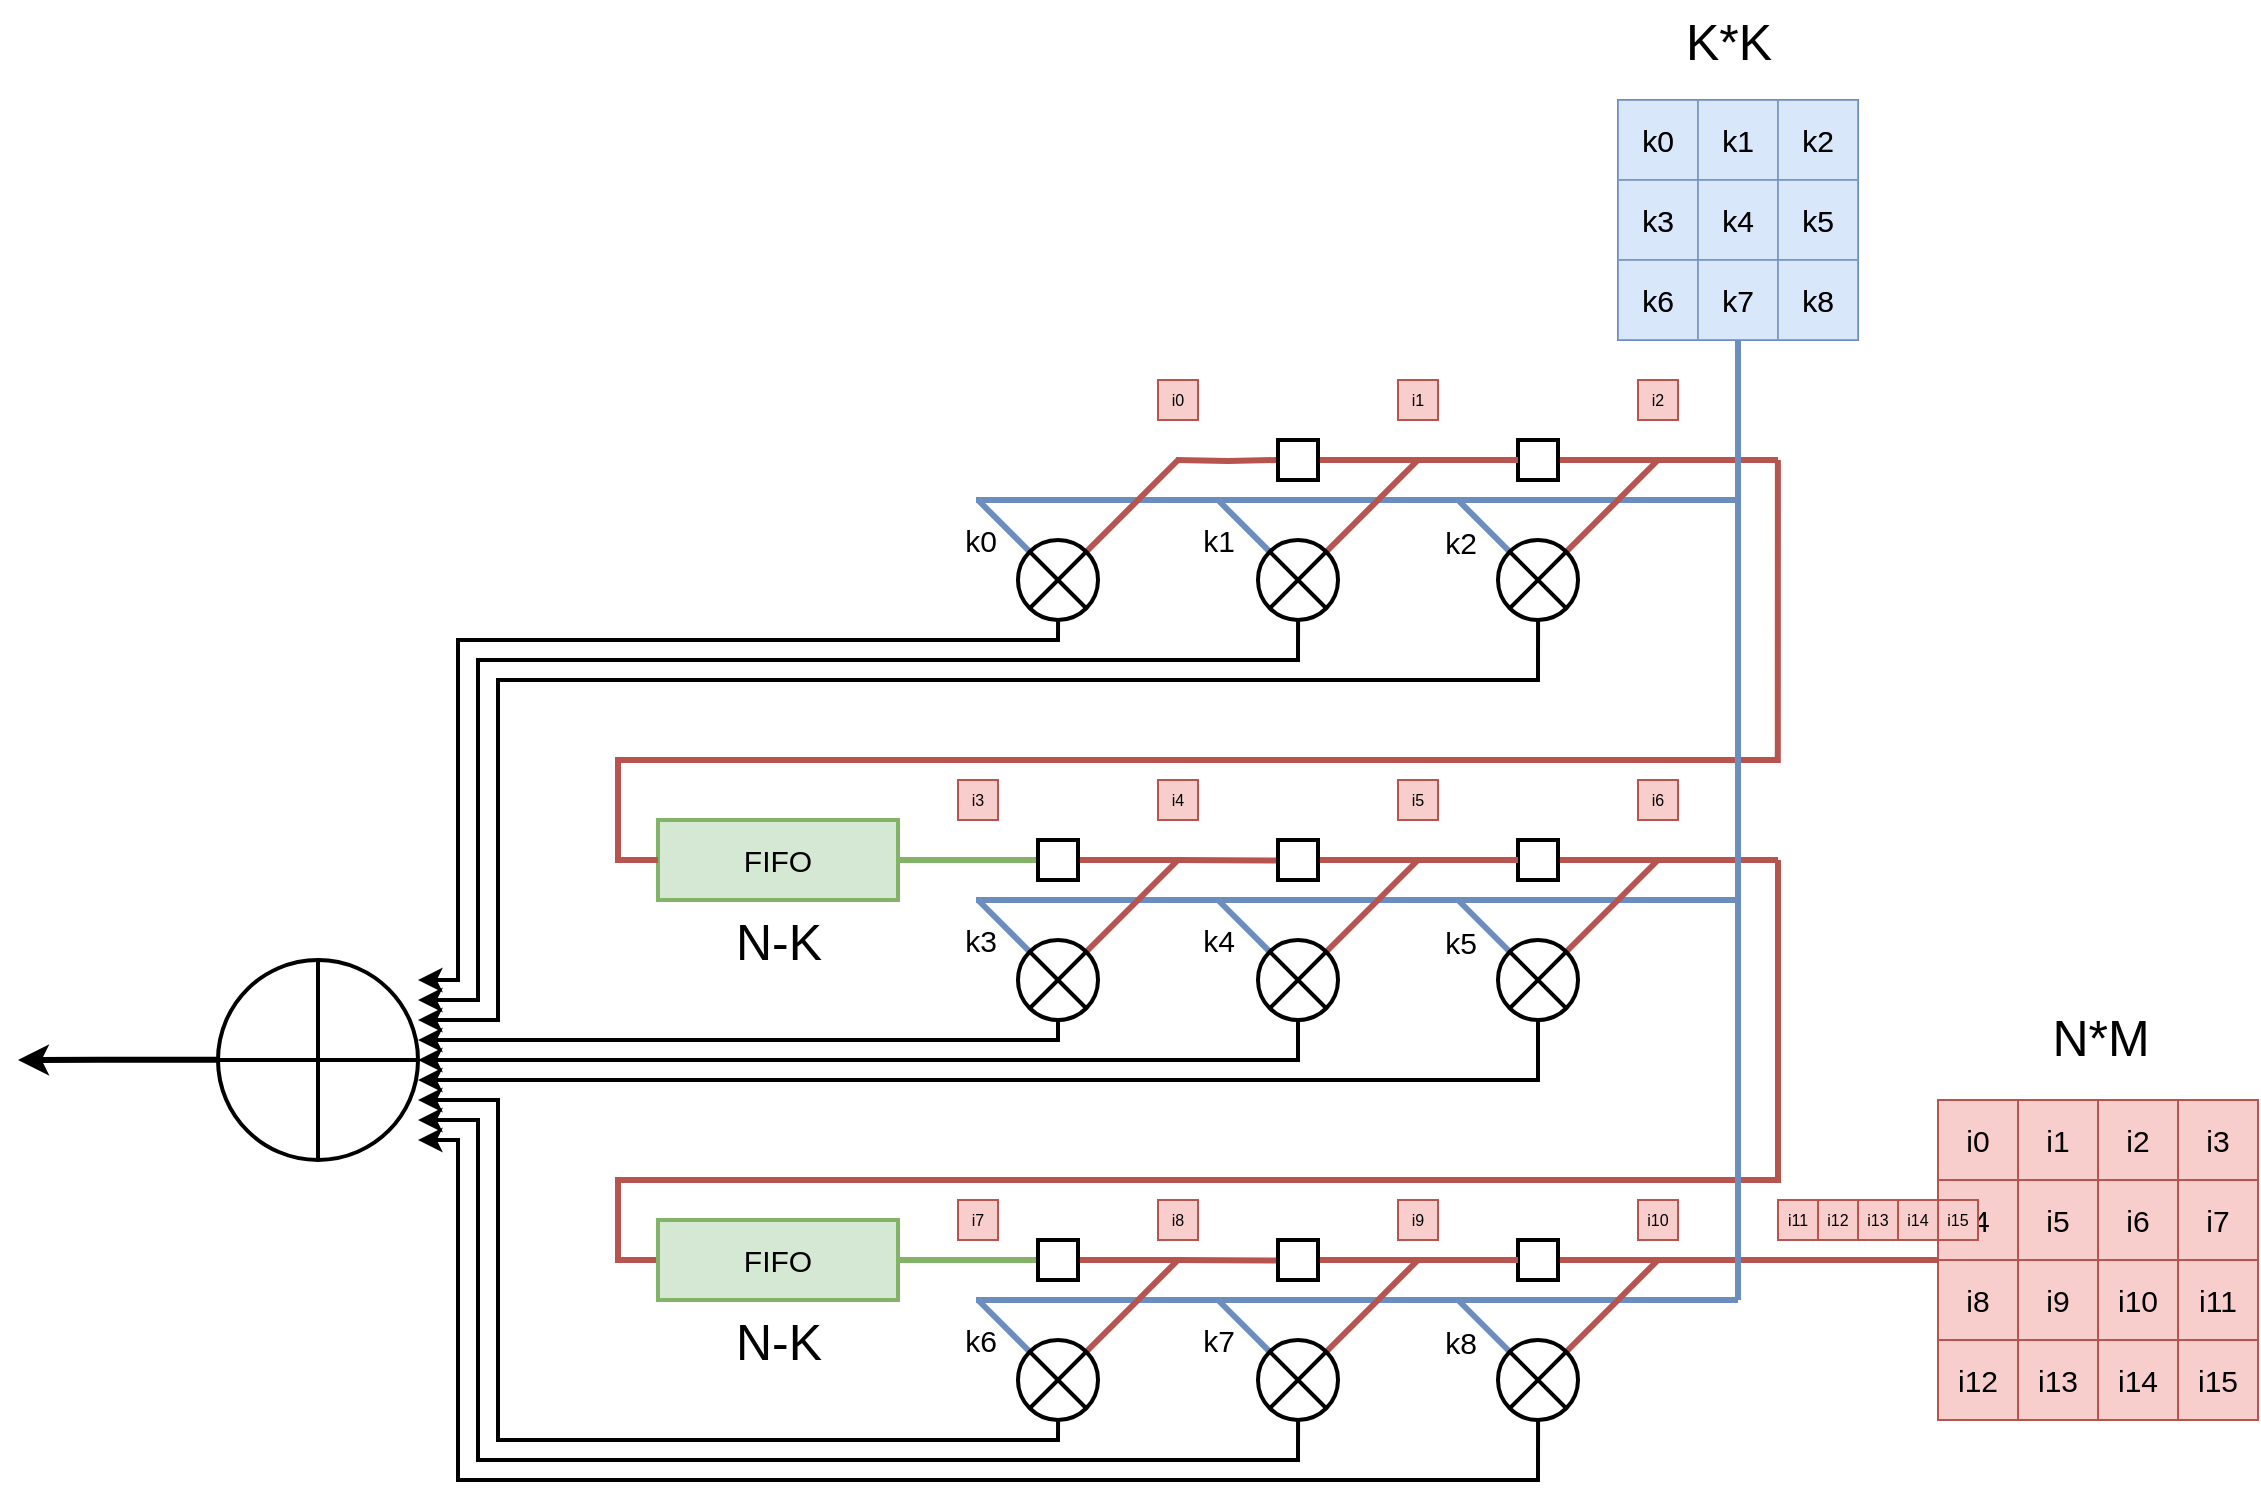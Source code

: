 <mxfile pages="2">
    <diagram id="y-ej98h8Z0JdLUBR6sK3" name="Convolution">
        <mxGraphModel dx="710" dy="1192" grid="0" gridSize="10" guides="1" tooltips="1" connect="1" arrows="1" fold="1" page="0" pageScale="1" pageWidth="850" pageHeight="1100" math="0" shadow="0">
            <root>
                <mxCell id="0"/>
                <mxCell id="1" parent="0"/>
                <mxCell id="wd_HzJ2n6WR0b6MLlq9--158" value="" style="endArrow=none;html=1;rounded=0;strokeWidth=3;fontSize=20;fillColor=#dae8fc;strokeColor=#6c8ebf;movable=0;resizable=0;rotatable=0;deletable=0;editable=0;connectable=0;" parent="1" edge="1">
                    <mxGeometry width="50" height="50" relative="1" as="geometry">
                        <mxPoint x="719" y="120" as="sourcePoint"/>
                        <mxPoint x="1100" y="120" as="targetPoint"/>
                    </mxGeometry>
                </mxCell>
                <mxCell id="wd_HzJ2n6WR0b6MLlq9--12" value="" style="group;fillColor=#dae8fc;strokeColor=#6c8ebf;movable=0;resizable=0;rotatable=0;deletable=0;editable=0;connectable=0;fontSize=15;container=0;" parent="1" vertex="1" connectable="0">
                    <mxGeometry x="1040" y="-80" width="120" height="120" as="geometry"/>
                </mxCell>
                <mxCell id="wd_HzJ2n6WR0b6MLlq9--36" value="" style="endArrow=none;html=1;rounded=0;fillColor=#f8cecc;strokeColor=#b85450;strokeWidth=3;movable=0;resizable=0;rotatable=0;deletable=0;editable=0;connectable=0;" parent="1" edge="1">
                    <mxGeometry width="50" height="50" relative="1" as="geometry">
                        <mxPoint x="770" y="150" as="sourcePoint"/>
                        <mxPoint x="820" y="100" as="targetPoint"/>
                    </mxGeometry>
                </mxCell>
                <mxCell id="wd_HzJ2n6WR0b6MLlq9--37" value="" style="endArrow=none;html=1;rounded=0;fillColor=#dae8fc;strokeColor=#6c8ebf;strokeWidth=3;movable=0;resizable=0;rotatable=0;deletable=0;editable=0;connectable=0;" parent="1" edge="1">
                    <mxGeometry width="50" height="50" relative="1" as="geometry">
                        <mxPoint x="750" y="150" as="sourcePoint"/>
                        <mxPoint x="720" y="120" as="targetPoint"/>
                    </mxGeometry>
                </mxCell>
                <mxCell id="wd_HzJ2n6WR0b6MLlq9--160" value="k0" style="edgeLabel;html=1;align=center;verticalAlign=middle;resizable=0;points=[];fontSize=15;container=0;movable=0;rotatable=0;deletable=0;editable=0;connectable=0;" parent="wd_HzJ2n6WR0b6MLlq9--37" vertex="1" connectable="0">
                    <mxGeometry x="0.059" y="1" relative="1" as="geometry">
                        <mxPoint x="-13" y="5" as="offset"/>
                    </mxGeometry>
                </mxCell>
                <mxCell id="wd_HzJ2n6WR0b6MLlq9--32" value="" style="verticalLabelPosition=bottom;shadow=0;dashed=0;align=center;html=1;verticalAlign=top;shape=mxgraph.electrical.abstract.multiplier;strokeWidth=2;container=0;movable=0;resizable=0;rotatable=0;deletable=0;editable=0;connectable=0;" parent="1" vertex="1">
                    <mxGeometry x="740" y="140" width="40" height="40" as="geometry"/>
                </mxCell>
                <mxCell id="wd_HzJ2n6WR0b6MLlq9--185" style="edgeStyle=orthogonalEdgeStyle;rounded=0;orthogonalLoop=1;jettySize=auto;html=1;strokeWidth=3;fontSize=15;endArrow=none;endFill=0;fillColor=#f8cecc;strokeColor=#b85450;entryX=0;entryY=0.5;entryDx=0;entryDy=0;movable=0;resizable=0;rotatable=0;deletable=0;editable=0;connectable=0;" parent="1" target="wd_HzJ2n6WR0b6MLlq9--165" edge="1">
                    <mxGeometry relative="1" as="geometry">
                        <mxPoint x="868" y="100.31" as="targetPoint"/>
                        <mxPoint x="819" y="100" as="sourcePoint"/>
                        <Array as="points"/>
                    </mxGeometry>
                </mxCell>
                <mxCell id="wd_HzJ2n6WR0b6MLlq9--187" style="edgeStyle=orthogonalEdgeStyle;rounded=0;orthogonalLoop=1;jettySize=auto;html=1;exitX=1;exitY=0.5;exitDx=0;exitDy=0;strokeWidth=3;fontSize=15;endArrow=none;endFill=0;fillColor=#f8cecc;strokeColor=#b85450;movable=0;resizable=0;rotatable=0;deletable=0;editable=0;connectable=0;" parent="1" source="wd_HzJ2n6WR0b6MLlq9--167" edge="1">
                    <mxGeometry relative="1" as="geometry">
                        <mxPoint x="1120" y="100" as="targetPoint"/>
                    </mxGeometry>
                </mxCell>
                <mxCell id="wd_HzJ2n6WR0b6MLlq9--167" value="" style="rounded=0;whiteSpace=wrap;html=1;strokeWidth=2;fontSize=15;container=0;movable=0;resizable=0;rotatable=0;deletable=0;editable=0;connectable=0;" parent="1" vertex="1">
                    <mxGeometry x="990" y="90" width="20" height="20" as="geometry"/>
                </mxCell>
                <mxCell id="wd_HzJ2n6WR0b6MLlq9--168" value="" style="group;fillColor=#f8cecc;strokeColor=#b85450;movable=0;resizable=0;rotatable=0;deletable=0;editable=0;connectable=0;fontSize=15;container=0;" parent="1" vertex="1" connectable="0">
                    <mxGeometry x="1200" y="420" width="160" height="160" as="geometry"/>
                </mxCell>
                <mxCell id="wd_HzJ2n6WR0b6MLlq9--48" value="" style="endArrow=none;html=1;rounded=0;fillColor=#f8cecc;strokeColor=#b85450;strokeWidth=3;movable=0;resizable=0;rotatable=0;deletable=0;editable=0;connectable=0;" parent="1" edge="1">
                    <mxGeometry width="50" height="50" relative="1" as="geometry">
                        <mxPoint x="1010" y="150" as="sourcePoint"/>
                        <mxPoint x="1060" y="100" as="targetPoint"/>
                    </mxGeometry>
                </mxCell>
                <mxCell id="wd_HzJ2n6WR0b6MLlq9--49" value="" style="endArrow=none;html=1;rounded=0;fillColor=#dae8fc;strokeColor=#6c8ebf;strokeWidth=3;movable=0;resizable=0;rotatable=0;deletable=0;editable=0;connectable=0;" parent="1" edge="1">
                    <mxGeometry width="50" height="50" relative="1" as="geometry">
                        <mxPoint x="990" y="150" as="sourcePoint"/>
                        <mxPoint x="960" y="120" as="targetPoint"/>
                    </mxGeometry>
                </mxCell>
                <mxCell id="wd_HzJ2n6WR0b6MLlq9--163" value="k2" style="edgeLabel;html=1;align=center;verticalAlign=middle;resizable=0;points=[];fontSize=15;container=0;movable=0;rotatable=0;deletable=0;editable=0;connectable=0;" parent="wd_HzJ2n6WR0b6MLlq9--49" vertex="1" connectable="0">
                    <mxGeometry x="0.096" relative="1" as="geometry">
                        <mxPoint x="-13" y="7" as="offset"/>
                    </mxGeometry>
                </mxCell>
                <mxCell id="wd_HzJ2n6WR0b6MLlq9--50" value="" style="verticalLabelPosition=bottom;shadow=0;dashed=0;align=center;html=1;verticalAlign=top;shape=mxgraph.electrical.abstract.multiplier;strokeWidth=2;container=0;movable=0;resizable=0;rotatable=0;deletable=0;editable=0;connectable=0;" parent="1" vertex="1">
                    <mxGeometry x="980" y="140" width="40" height="40" as="geometry"/>
                </mxCell>
                <mxCell id="wd_HzJ2n6WR0b6MLlq9--186" style="edgeStyle=orthogonalEdgeStyle;rounded=0;orthogonalLoop=1;jettySize=auto;html=1;exitX=1;exitY=0.5;exitDx=0;exitDy=0;entryX=0;entryY=0.5;entryDx=0;entryDy=0;strokeWidth=3;fontSize=15;endArrow=none;endFill=0;fillColor=#f8cecc;strokeColor=#b85450;movable=0;resizable=0;rotatable=0;deletable=0;editable=0;connectable=0;" parent="1" source="wd_HzJ2n6WR0b6MLlq9--165" target="wd_HzJ2n6WR0b6MLlq9--167" edge="1">
                    <mxGeometry relative="1" as="geometry"/>
                </mxCell>
                <mxCell id="wd_HzJ2n6WR0b6MLlq9--165" value="" style="rounded=0;whiteSpace=wrap;html=1;strokeWidth=2;fontSize=15;container=0;movable=0;resizable=0;rotatable=0;deletable=0;editable=0;connectable=0;" parent="1" vertex="1">
                    <mxGeometry x="870" y="90" width="20" height="20" as="geometry"/>
                </mxCell>
                <mxCell id="wd_HzJ2n6WR0b6MLlq9--265" value="" style="endArrow=none;html=1;rounded=0;strokeWidth=3;fontSize=20;fillColor=#dae8fc;strokeColor=#6c8ebf;movable=0;resizable=0;rotatable=0;deletable=0;editable=0;connectable=0;" parent="1" edge="1">
                    <mxGeometry width="50" height="50" relative="1" as="geometry">
                        <mxPoint x="719" y="320" as="sourcePoint"/>
                        <mxPoint x="1100" y="320" as="targetPoint"/>
                    </mxGeometry>
                </mxCell>
                <mxCell id="wd_HzJ2n6WR0b6MLlq9--272" value="" style="endArrow=none;html=1;rounded=0;fillColor=#f8cecc;strokeColor=#b85450;strokeWidth=3;movable=0;resizable=0;rotatable=0;deletable=0;editable=0;connectable=0;" parent="1" edge="1">
                    <mxGeometry width="50" height="50" relative="1" as="geometry">
                        <mxPoint x="770" y="350" as="sourcePoint"/>
                        <mxPoint x="820" y="300" as="targetPoint"/>
                    </mxGeometry>
                </mxCell>
                <mxCell id="wd_HzJ2n6WR0b6MLlq9--273" value="" style="endArrow=none;html=1;rounded=0;fillColor=#dae8fc;strokeColor=#6c8ebf;strokeWidth=3;movable=0;resizable=0;rotatable=0;deletable=0;editable=0;connectable=0;" parent="1" edge="1">
                    <mxGeometry width="50" height="50" relative="1" as="geometry">
                        <mxPoint x="750" y="350" as="sourcePoint"/>
                        <mxPoint x="720" y="320" as="targetPoint"/>
                    </mxGeometry>
                </mxCell>
                <mxCell id="wd_HzJ2n6WR0b6MLlq9--274" value="k3" style="edgeLabel;html=1;align=center;verticalAlign=middle;resizable=0;points=[];fontSize=15;container=0;movable=0;rotatable=0;deletable=0;editable=0;connectable=0;" parent="wd_HzJ2n6WR0b6MLlq9--273" vertex="1" connectable="0">
                    <mxGeometry x="0.059" y="1" relative="1" as="geometry">
                        <mxPoint x="-13" y="5" as="offset"/>
                    </mxGeometry>
                </mxCell>
                <mxCell id="wd_HzJ2n6WR0b6MLlq9--275" value="" style="verticalLabelPosition=bottom;shadow=0;dashed=0;align=center;html=1;verticalAlign=top;shape=mxgraph.electrical.abstract.multiplier;strokeWidth=2;container=0;movable=0;resizable=0;rotatable=0;deletable=0;editable=0;connectable=0;" parent="1" vertex="1">
                    <mxGeometry x="740" y="340" width="40" height="40" as="geometry"/>
                </mxCell>
                <mxCell id="wd_HzJ2n6WR0b6MLlq9--276" value="" style="edgeStyle=orthogonalEdgeStyle;rounded=0;orthogonalLoop=1;jettySize=auto;html=1;strokeWidth=2;movable=0;resizable=0;rotatable=0;deletable=0;editable=0;connectable=0;" parent="1" source="wd_HzJ2n6WR0b6MLlq9--275" edge="1">
                    <mxGeometry relative="1" as="geometry">
                        <mxPoint x="440" y="390" as="targetPoint"/>
                        <Array as="points">
                            <mxPoint x="760" y="390"/>
                        </Array>
                    </mxGeometry>
                </mxCell>
                <mxCell id="wd_HzJ2n6WR0b6MLlq9--277" style="edgeStyle=orthogonalEdgeStyle;rounded=0;orthogonalLoop=1;jettySize=auto;html=1;exitX=1;exitY=0.5;exitDx=0;exitDy=0;strokeWidth=3;fontSize=15;endArrow=none;endFill=0;fillColor=#f8cecc;strokeColor=#b85450;movable=0;resizable=0;rotatable=0;deletable=0;editable=0;connectable=0;" parent="1" source="wd_HzJ2n6WR0b6MLlq9--279" edge="1">
                    <mxGeometry relative="1" as="geometry">
                        <mxPoint x="870" y="300.31" as="targetPoint"/>
                    </mxGeometry>
                </mxCell>
                <mxCell id="wd_HzJ2n6WR0b6MLlq9--278" style="edgeStyle=orthogonalEdgeStyle;rounded=0;orthogonalLoop=1;jettySize=auto;html=1;exitX=0;exitY=0.5;exitDx=0;exitDy=0;entryX=1;entryY=0.5;entryDx=0;entryDy=0;strokeWidth=3;fontSize=15;endArrow=none;endFill=0;fillColor=#d5e8d4;strokeColor=#82b366;movable=0;resizable=0;rotatable=0;deletable=0;editable=0;connectable=0;" parent="1" source="wd_HzJ2n6WR0b6MLlq9--279" target="wd_HzJ2n6WR0b6MLlq9--289" edge="1">
                    <mxGeometry relative="1" as="geometry"/>
                </mxCell>
                <mxCell id="wd_HzJ2n6WR0b6MLlq9--279" value="" style="rounded=0;whiteSpace=wrap;html=1;strokeWidth=2;fontSize=15;container=0;movable=0;resizable=0;rotatable=0;deletable=0;editable=0;connectable=0;" parent="1" vertex="1">
                    <mxGeometry x="750" y="290" width="20" height="20" as="geometry"/>
                </mxCell>
                <mxCell id="wd_HzJ2n6WR0b6MLlq9--280" style="edgeStyle=orthogonalEdgeStyle;rounded=0;orthogonalLoop=1;jettySize=auto;html=1;exitX=1;exitY=0.5;exitDx=0;exitDy=0;strokeWidth=3;fontSize=15;endArrow=none;endFill=0;fillColor=#f8cecc;strokeColor=#b85450;movable=0;resizable=0;rotatable=0;deletable=0;editable=0;connectable=0;" parent="1" source="wd_HzJ2n6WR0b6MLlq9--281" edge="1">
                    <mxGeometry relative="1" as="geometry">
                        <mxPoint x="1120" y="300" as="targetPoint"/>
                    </mxGeometry>
                </mxCell>
                <mxCell id="wd_HzJ2n6WR0b6MLlq9--281" value="" style="rounded=0;whiteSpace=wrap;html=1;strokeWidth=2;fontSize=15;container=0;movable=0;resizable=0;rotatable=0;deletable=0;editable=0;connectable=0;" parent="1" vertex="1">
                    <mxGeometry x="990" y="290" width="20" height="20" as="geometry"/>
                </mxCell>
                <mxCell id="wd_HzJ2n6WR0b6MLlq9--282" value="" style="endArrow=none;html=1;rounded=0;fillColor=#f8cecc;strokeColor=#b85450;strokeWidth=3;movable=0;resizable=0;rotatable=0;deletable=0;editable=0;connectable=0;" parent="1" edge="1">
                    <mxGeometry width="50" height="50" relative="1" as="geometry">
                        <mxPoint x="1010" y="350" as="sourcePoint"/>
                        <mxPoint x="1060" y="300" as="targetPoint"/>
                    </mxGeometry>
                </mxCell>
                <mxCell id="wd_HzJ2n6WR0b6MLlq9--283" value="" style="endArrow=none;html=1;rounded=0;fillColor=#dae8fc;strokeColor=#6c8ebf;strokeWidth=3;movable=0;resizable=0;rotatable=0;deletable=0;editable=0;connectable=0;" parent="1" edge="1">
                    <mxGeometry width="50" height="50" relative="1" as="geometry">
                        <mxPoint x="990" y="350" as="sourcePoint"/>
                        <mxPoint x="960" y="320" as="targetPoint"/>
                    </mxGeometry>
                </mxCell>
                <mxCell id="wd_HzJ2n6WR0b6MLlq9--284" value="k5" style="edgeLabel;html=1;align=center;verticalAlign=middle;resizable=0;points=[];fontSize=15;container=0;movable=0;rotatable=0;deletable=0;editable=0;connectable=0;" parent="wd_HzJ2n6WR0b6MLlq9--283" vertex="1" connectable="0">
                    <mxGeometry x="0.096" relative="1" as="geometry">
                        <mxPoint x="-13" y="7" as="offset"/>
                    </mxGeometry>
                </mxCell>
                <mxCell id="wd_HzJ2n6WR0b6MLlq9--285" value="" style="verticalLabelPosition=bottom;shadow=0;dashed=0;align=center;html=1;verticalAlign=top;shape=mxgraph.electrical.abstract.multiplier;strokeWidth=2;container=0;movable=0;resizable=0;rotatable=0;deletable=0;editable=0;connectable=0;" parent="1" vertex="1">
                    <mxGeometry x="980" y="340" width="40" height="40" as="geometry"/>
                </mxCell>
                <mxCell id="wd_HzJ2n6WR0b6MLlq9--286" value="" style="edgeStyle=orthogonalEdgeStyle;rounded=0;orthogonalLoop=1;jettySize=auto;html=1;strokeWidth=2;movable=0;resizable=0;rotatable=0;deletable=0;editable=0;connectable=0;" parent="1" source="wd_HzJ2n6WR0b6MLlq9--285" edge="1">
                    <mxGeometry relative="1" as="geometry">
                        <mxPoint x="440" y="410" as="targetPoint"/>
                        <Array as="points">
                            <mxPoint x="1000" y="410"/>
                            <mxPoint x="690" y="410"/>
                        </Array>
                    </mxGeometry>
                </mxCell>
                <mxCell id="wd_HzJ2n6WR0b6MLlq9--287" style="edgeStyle=orthogonalEdgeStyle;rounded=0;orthogonalLoop=1;jettySize=auto;html=1;exitX=1;exitY=0.5;exitDx=0;exitDy=0;entryX=0;entryY=0.5;entryDx=0;entryDy=0;strokeWidth=3;fontSize=15;endArrow=none;endFill=0;fillColor=#f8cecc;strokeColor=#b85450;movable=0;resizable=0;rotatable=0;deletable=0;editable=0;connectable=0;" parent="1" source="wd_HzJ2n6WR0b6MLlq9--288" target="wd_HzJ2n6WR0b6MLlq9--281" edge="1">
                    <mxGeometry relative="1" as="geometry"/>
                </mxCell>
                <mxCell id="wd_HzJ2n6WR0b6MLlq9--288" value="" style="rounded=0;whiteSpace=wrap;html=1;strokeWidth=2;fontSize=15;container=0;movable=0;resizable=0;rotatable=0;deletable=0;editable=0;connectable=0;" parent="1" vertex="1">
                    <mxGeometry x="870" y="290" width="20" height="20" as="geometry"/>
                </mxCell>
                <mxCell id="wd_HzJ2n6WR0b6MLlq9--289" value="FIFO" style="rounded=0;whiteSpace=wrap;html=1;strokeWidth=2;fontSize=15;fillColor=#d5e8d4;strokeColor=#82b366;container=0;movable=0;resizable=0;rotatable=0;deletable=0;editable=0;connectable=0;locked=1;" parent="1" vertex="1">
                    <mxGeometry x="560" y="280" width="120" height="40" as="geometry"/>
                </mxCell>
                <mxCell id="wd_HzJ2n6WR0b6MLlq9--290" value="" style="endArrow=none;html=1;rounded=0;strokeWidth=3;fontSize=20;fillColor=#dae8fc;strokeColor=#6c8ebf;movable=0;resizable=0;rotatable=0;deletable=0;editable=0;connectable=0;" parent="1" edge="1">
                    <mxGeometry width="50" height="50" relative="1" as="geometry">
                        <mxPoint x="719" y="520" as="sourcePoint"/>
                        <mxPoint x="1100" y="520" as="targetPoint"/>
                    </mxGeometry>
                </mxCell>
                <mxCell id="wd_HzJ2n6WR0b6MLlq9--291" value="" style="endArrow=none;html=1;rounded=0;fillColor=#f8cecc;strokeColor=#b85450;strokeWidth=3;movable=0;resizable=0;rotatable=0;deletable=0;editable=0;connectable=0;" parent="1" edge="1">
                    <mxGeometry width="50" height="50" relative="1" as="geometry">
                        <mxPoint x="890" y="550" as="sourcePoint"/>
                        <mxPoint x="940" y="500" as="targetPoint"/>
                    </mxGeometry>
                </mxCell>
                <mxCell id="wd_HzJ2n6WR0b6MLlq9--292" value="" style="endArrow=none;html=1;rounded=0;fillColor=#dae8fc;strokeColor=#6c8ebf;strokeWidth=3;movable=0;resizable=0;rotatable=0;deletable=0;editable=0;connectable=0;" parent="1" edge="1">
                    <mxGeometry width="50" height="50" relative="1" as="geometry">
                        <mxPoint x="870" y="550" as="sourcePoint"/>
                        <mxPoint x="840" y="520" as="targetPoint"/>
                    </mxGeometry>
                </mxCell>
                <mxCell id="wd_HzJ2n6WR0b6MLlq9--293" value="k7" style="edgeLabel;html=1;align=center;verticalAlign=middle;resizable=0;points=[];fontSize=15;container=0;movable=0;rotatable=0;deletable=0;editable=0;connectable=0;" parent="wd_HzJ2n6WR0b6MLlq9--292" vertex="1" connectable="0">
                    <mxGeometry x="0.013" relative="1" as="geometry">
                        <mxPoint x="-15" y="5" as="offset"/>
                    </mxGeometry>
                </mxCell>
                <mxCell id="wd_HzJ2n6WR0b6MLlq9--294" value="" style="verticalLabelPosition=bottom;shadow=0;dashed=0;align=center;html=1;verticalAlign=top;shape=mxgraph.electrical.abstract.multiplier;strokeWidth=2;container=0;movable=0;resizable=0;rotatable=0;deletable=0;editable=0;connectable=0;" parent="1" vertex="1">
                    <mxGeometry x="860" y="540" width="40" height="40" as="geometry"/>
                </mxCell>
                <mxCell id="wd_HzJ2n6WR0b6MLlq9--296" value="" style="endArrow=none;html=1;rounded=0;fillColor=#f8cecc;strokeColor=#b85450;strokeWidth=3;movable=0;resizable=0;rotatable=0;deletable=0;editable=0;connectable=0;" parent="1" edge="1">
                    <mxGeometry width="50" height="50" relative="1" as="geometry">
                        <mxPoint x="770" y="550" as="sourcePoint"/>
                        <mxPoint x="820" y="500" as="targetPoint"/>
                    </mxGeometry>
                </mxCell>
                <mxCell id="wd_HzJ2n6WR0b6MLlq9--297" value="" style="endArrow=none;html=1;rounded=0;fillColor=#dae8fc;strokeColor=#6c8ebf;strokeWidth=3;movable=0;resizable=0;rotatable=0;deletable=0;editable=0;connectable=0;" parent="1" edge="1">
                    <mxGeometry width="50" height="50" relative="1" as="geometry">
                        <mxPoint x="750" y="550" as="sourcePoint"/>
                        <mxPoint x="720" y="520" as="targetPoint"/>
                    </mxGeometry>
                </mxCell>
                <mxCell id="wd_HzJ2n6WR0b6MLlq9--298" value="k6" style="edgeLabel;html=1;align=center;verticalAlign=middle;resizable=0;points=[];fontSize=15;container=0;movable=0;rotatable=0;deletable=0;editable=0;connectable=0;" parent="wd_HzJ2n6WR0b6MLlq9--297" vertex="1" connectable="0">
                    <mxGeometry x="0.059" y="1" relative="1" as="geometry">
                        <mxPoint x="-13" y="5" as="offset"/>
                    </mxGeometry>
                </mxCell>
                <mxCell id="wd_HzJ2n6WR0b6MLlq9--299" value="" style="verticalLabelPosition=bottom;shadow=0;dashed=0;align=center;html=1;verticalAlign=top;shape=mxgraph.electrical.abstract.multiplier;strokeWidth=2;container=0;movable=0;resizable=0;rotatable=0;deletable=0;editable=0;connectable=0;" parent="1" vertex="1">
                    <mxGeometry x="740" y="540" width="40" height="40" as="geometry"/>
                </mxCell>
                <mxCell id="wd_HzJ2n6WR0b6MLlq9--301" style="edgeStyle=orthogonalEdgeStyle;rounded=0;orthogonalLoop=1;jettySize=auto;html=1;exitX=1;exitY=0.5;exitDx=0;exitDy=0;strokeWidth=3;fontSize=15;endArrow=none;endFill=0;fillColor=#f8cecc;strokeColor=#b85450;movable=0;resizable=0;rotatable=0;deletable=0;editable=0;connectable=0;" parent="1" source="wd_HzJ2n6WR0b6MLlq9--303" edge="1">
                    <mxGeometry relative="1" as="geometry">
                        <mxPoint x="870" y="500.31" as="targetPoint"/>
                    </mxGeometry>
                </mxCell>
                <mxCell id="wd_HzJ2n6WR0b6MLlq9--302" style="edgeStyle=orthogonalEdgeStyle;rounded=0;orthogonalLoop=1;jettySize=auto;html=1;exitX=0;exitY=0.5;exitDx=0;exitDy=0;entryX=1;entryY=0.5;entryDx=0;entryDy=0;strokeWidth=3;fontSize=15;endArrow=none;endFill=0;fillColor=#d5e8d4;strokeColor=#82b366;movable=0;resizable=0;rotatable=0;deletable=0;editable=0;connectable=0;" parent="1" source="wd_HzJ2n6WR0b6MLlq9--303" target="wd_HzJ2n6WR0b6MLlq9--313" edge="1">
                    <mxGeometry relative="1" as="geometry"/>
                </mxCell>
                <mxCell id="wd_HzJ2n6WR0b6MLlq9--303" value="" style="rounded=0;whiteSpace=wrap;html=1;strokeWidth=2;fontSize=15;container=0;movable=0;resizable=0;rotatable=0;deletable=0;editable=0;connectable=0;" parent="1" vertex="1">
                    <mxGeometry x="750" y="490" width="20" height="20" as="geometry"/>
                </mxCell>
                <mxCell id="wd_HzJ2n6WR0b6MLlq9--304" style="edgeStyle=orthogonalEdgeStyle;rounded=0;orthogonalLoop=1;jettySize=auto;html=1;exitX=1;exitY=0.5;exitDx=0;exitDy=0;strokeWidth=3;fontSize=15;endArrow=none;endFill=0;fillColor=#f8cecc;strokeColor=#b85450;entryX=0;entryY=0;entryDx=0;entryDy=0;movable=0;resizable=0;rotatable=0;deletable=0;editable=0;connectable=0;" parent="1" source="wd_HzJ2n6WR0b6MLlq9--305" target="wd_HzJ2n6WR0b6MLlq9--175" edge="1">
                    <mxGeometry relative="1" as="geometry">
                        <mxPoint x="1140" y="500" as="targetPoint"/>
                        <Array as="points">
                            <mxPoint x="1200" y="500"/>
                            <mxPoint x="1200" y="500"/>
                        </Array>
                    </mxGeometry>
                </mxCell>
                <mxCell id="wd_HzJ2n6WR0b6MLlq9--305" value="" style="rounded=0;whiteSpace=wrap;html=1;strokeWidth=2;fontSize=15;container=0;movable=0;resizable=0;rotatable=0;deletable=0;editable=0;connectable=0;" parent="1" vertex="1">
                    <mxGeometry x="990" y="490" width="20" height="20" as="geometry"/>
                </mxCell>
                <mxCell id="wd_HzJ2n6WR0b6MLlq9--306" value="" style="endArrow=none;html=1;rounded=0;fillColor=#f8cecc;strokeColor=#b85450;strokeWidth=3;movable=0;resizable=0;rotatable=0;deletable=0;editable=0;connectable=0;" parent="1" edge="1">
                    <mxGeometry width="50" height="50" relative="1" as="geometry">
                        <mxPoint x="1010" y="550" as="sourcePoint"/>
                        <mxPoint x="1060" y="500" as="targetPoint"/>
                    </mxGeometry>
                </mxCell>
                <mxCell id="wd_HzJ2n6WR0b6MLlq9--307" value="" style="endArrow=none;html=1;rounded=0;fillColor=#dae8fc;strokeColor=#6c8ebf;strokeWidth=3;movable=0;resizable=0;rotatable=0;deletable=0;editable=0;connectable=0;" parent="1" edge="1">
                    <mxGeometry width="50" height="50" relative="1" as="geometry">
                        <mxPoint x="990" y="550" as="sourcePoint"/>
                        <mxPoint x="960" y="520" as="targetPoint"/>
                    </mxGeometry>
                </mxCell>
                <mxCell id="wd_HzJ2n6WR0b6MLlq9--308" value="k8" style="edgeLabel;html=1;align=center;verticalAlign=middle;resizable=0;points=[];fontSize=15;container=0;movable=0;rotatable=0;deletable=0;editable=0;connectable=0;" parent="wd_HzJ2n6WR0b6MLlq9--307" vertex="1" connectable="0">
                    <mxGeometry x="0.096" relative="1" as="geometry">
                        <mxPoint x="-13" y="7" as="offset"/>
                    </mxGeometry>
                </mxCell>
                <mxCell id="wd_HzJ2n6WR0b6MLlq9--309" value="" style="verticalLabelPosition=bottom;shadow=0;dashed=0;align=center;html=1;verticalAlign=top;shape=mxgraph.electrical.abstract.multiplier;strokeWidth=2;container=0;movable=0;resizable=0;rotatable=0;deletable=0;editable=0;connectable=0;" parent="1" vertex="1">
                    <mxGeometry x="980" y="540" width="40" height="40" as="geometry"/>
                </mxCell>
                <mxCell id="wd_HzJ2n6WR0b6MLlq9--311" style="edgeStyle=orthogonalEdgeStyle;rounded=0;orthogonalLoop=1;jettySize=auto;html=1;exitX=1;exitY=0.5;exitDx=0;exitDy=0;entryX=0;entryY=0.5;entryDx=0;entryDy=0;strokeWidth=3;fontSize=15;endArrow=none;endFill=0;fillColor=#f8cecc;strokeColor=#b85450;movable=0;resizable=0;rotatable=0;deletable=0;editable=0;connectable=0;" parent="1" source="wd_HzJ2n6WR0b6MLlq9--312" target="wd_HzJ2n6WR0b6MLlq9--305" edge="1">
                    <mxGeometry relative="1" as="geometry"/>
                </mxCell>
                <mxCell id="wd_HzJ2n6WR0b6MLlq9--312" value="" style="rounded=0;whiteSpace=wrap;html=1;strokeWidth=2;fontSize=15;container=0;movable=0;resizable=0;rotatable=0;deletable=0;editable=0;connectable=0;" parent="1" vertex="1">
                    <mxGeometry x="870" y="490" width="20" height="20" as="geometry"/>
                </mxCell>
                <mxCell id="wd_HzJ2n6WR0b6MLlq9--314" style="edgeStyle=orthogonalEdgeStyle;rounded=0;orthogonalLoop=1;jettySize=auto;html=1;exitX=0;exitY=0.5;exitDx=0;exitDy=0;strokeWidth=3;fontSize=15;endArrow=none;endFill=0;fillColor=#f8cecc;strokeColor=#b85450;movable=0;resizable=0;rotatable=0;deletable=0;editable=0;connectable=0;" parent="1" source="wd_HzJ2n6WR0b6MLlq9--313" edge="1">
                    <mxGeometry relative="1" as="geometry">
                        <mxPoint x="1120" y="300" as="targetPoint"/>
                        <Array as="points">
                            <mxPoint x="540" y="500"/>
                            <mxPoint x="540" y="460"/>
                            <mxPoint x="1120" y="460"/>
                        </Array>
                    </mxGeometry>
                </mxCell>
                <mxCell id="wd_HzJ2n6WR0b6MLlq9--313" value="FIFO" style="rounded=0;whiteSpace=wrap;html=1;strokeWidth=2;fontSize=15;fillColor=#d5e8d4;strokeColor=#82b366;container=0;movable=0;resizable=0;rotatable=0;deletable=0;editable=0;connectable=0;locked=1;" parent="1" vertex="1">
                    <mxGeometry x="560" y="480" width="120" height="40" as="geometry"/>
                </mxCell>
                <mxCell id="wd_HzJ2n6WR0b6MLlq9--316" style="edgeStyle=orthogonalEdgeStyle;rounded=0;orthogonalLoop=1;jettySize=auto;html=1;exitX=0;exitY=0.5;exitDx=0;exitDy=0;strokeWidth=3;fontSize=15;endArrow=none;endFill=0;fillColor=#f8cecc;strokeColor=#b85450;movable=0;resizable=0;rotatable=0;deletable=0;editable=0;connectable=0;" parent="1" source="wd_HzJ2n6WR0b6MLlq9--289" edge="1">
                    <mxGeometry relative="1" as="geometry">
                        <mxPoint x="1119.94" y="100" as="targetPoint"/>
                        <mxPoint x="479.94" y="300" as="sourcePoint"/>
                        <Array as="points">
                            <mxPoint x="540" y="300"/>
                            <mxPoint x="540" y="250"/>
                            <mxPoint x="1120" y="250"/>
                        </Array>
                    </mxGeometry>
                </mxCell>
                <mxCell id="wd_HzJ2n6WR0b6MLlq9--317" value="" style="endArrow=none;html=1;rounded=0;strokeWidth=3;fontSize=15;fillColor=#dae8fc;strokeColor=#6c8ebf;movable=0;resizable=0;rotatable=0;deletable=0;editable=0;connectable=0;" parent="1" edge="1">
                    <mxGeometry width="50" height="50" relative="1" as="geometry">
                        <mxPoint x="1100" y="520" as="sourcePoint"/>
                        <mxPoint x="1100" y="40" as="targetPoint"/>
                        <Array as="points"/>
                    </mxGeometry>
                </mxCell>
                <mxCell id="wd_HzJ2n6WR0b6MLlq9--332" value="" style="edgeStyle=orthogonalEdgeStyle;rounded=0;orthogonalLoop=1;jettySize=auto;html=1;strokeWidth=3;fontSize=25;endArrow=classic;endFill=1;exitX=0.145;exitY=0.854;exitDx=0;exitDy=0;exitPerimeter=0;movable=0;resizable=0;rotatable=0;deletable=0;editable=0;connectable=0;" parent="1" source="wd_HzJ2n6WR0b6MLlq9--319" edge="1">
                    <mxGeometry relative="1" as="geometry">
                        <mxPoint x="240" y="400" as="targetPoint"/>
                        <Array as="points"/>
                    </mxGeometry>
                </mxCell>
                <mxCell id="wd_HzJ2n6WR0b6MLlq9--319" value="" style="verticalLabelPosition=bottom;shadow=0;dashed=0;align=center;html=1;verticalAlign=top;shape=mxgraph.electrical.abstract.multiplier;strokeWidth=2;rotation=45;container=0;movable=0;resizable=0;rotatable=0;deletable=0;editable=0;connectable=0;" parent="1" vertex="1">
                    <mxGeometry x="340" y="350" width="100" height="100" as="geometry"/>
                </mxCell>
                <mxCell id="wd_HzJ2n6WR0b6MLlq9--320" value="&lt;font style=&quot;font-size: 25px;&quot;&gt;N*M&lt;/font&gt;" style="text;html=1;align=center;verticalAlign=middle;resizable=0;points=[];autosize=1;strokeColor=none;fillColor=none;fontSize=15;container=0;movable=0;rotatable=0;deletable=0;editable=0;connectable=0;locked=1;" parent="1" vertex="1">
                    <mxGeometry x="1247" y="367.28" width="67" height="42" as="geometry"/>
                </mxCell>
                <mxCell id="wd_HzJ2n6WR0b6MLlq9--321" value="&lt;font style=&quot;font-size: 25px;&quot;&gt;K*K&lt;/font&gt;" style="text;html=1;align=center;verticalAlign=middle;resizable=0;points=[];autosize=1;strokeColor=none;fillColor=none;fontSize=15;container=0;movable=0;rotatable=0;deletable=0;editable=0;connectable=0;" parent="1" vertex="1">
                    <mxGeometry x="1060" y="-130" width="70" height="40" as="geometry"/>
                </mxCell>
                <mxCell id="wd_HzJ2n6WR0b6MLlq9--322" value="&lt;font style=&quot;font-size: 25px;&quot;&gt;N-K&lt;/font&gt;" style="text;html=1;align=center;verticalAlign=middle;resizable=0;points=[];autosize=1;strokeColor=none;fillColor=none;fontSize=15;container=0;movable=0;rotatable=0;deletable=0;editable=0;connectable=0;" parent="1" vertex="1">
                    <mxGeometry x="585" y="320" width="70" height="40" as="geometry"/>
                </mxCell>
                <mxCell id="wd_HzJ2n6WR0b6MLlq9--323" value="&lt;font style=&quot;font-size: 25px;&quot;&gt;N-K&lt;/font&gt;" style="text;html=1;align=center;verticalAlign=middle;resizable=0;points=[];autosize=1;strokeColor=none;fillColor=none;fontSize=15;container=0;movable=0;rotatable=0;deletable=0;editable=0;connectable=0;" parent="1" vertex="1">
                    <mxGeometry x="585" y="520" width="70" height="40" as="geometry"/>
                </mxCell>
                <mxCell id="wd_HzJ2n6WR0b6MLlq9--1" value="k0" style="rounded=0;whiteSpace=wrap;html=1;fillColor=#dae8fc;strokeColor=#6c8ebf;movable=0;resizable=0;rotatable=0;deletable=0;editable=0;connectable=0;fontSize=15;container=0;" parent="1" vertex="1">
                    <mxGeometry x="1040" y="-80" width="40" height="40" as="geometry"/>
                </mxCell>
                <mxCell id="wd_HzJ2n6WR0b6MLlq9--2" value="k1" style="rounded=0;whiteSpace=wrap;html=1;fillColor=#dae8fc;strokeColor=#6c8ebf;movable=0;resizable=0;rotatable=0;deletable=0;editable=0;connectable=0;fontSize=15;container=0;" parent="1" vertex="1">
                    <mxGeometry x="1080" y="-80" width="40" height="40" as="geometry"/>
                </mxCell>
                <mxCell id="wd_HzJ2n6WR0b6MLlq9--3" value="k2" style="rounded=0;whiteSpace=wrap;html=1;fillColor=#dae8fc;strokeColor=#6c8ebf;movable=0;resizable=0;rotatable=0;deletable=0;editable=0;connectable=0;fontSize=15;container=0;" parent="1" vertex="1">
                    <mxGeometry x="1120" y="-80" width="40" height="40" as="geometry"/>
                </mxCell>
                <mxCell id="wd_HzJ2n6WR0b6MLlq9--5" value="k3" style="rounded=0;whiteSpace=wrap;html=1;fillColor=#dae8fc;strokeColor=#6c8ebf;movable=0;resizable=0;rotatable=0;deletable=0;editable=0;connectable=0;fontSize=15;container=0;" parent="1" vertex="1">
                    <mxGeometry x="1040" y="-40" width="40" height="40" as="geometry"/>
                </mxCell>
                <mxCell id="wd_HzJ2n6WR0b6MLlq9--6" value="k4" style="rounded=0;whiteSpace=wrap;html=1;fillColor=#dae8fc;strokeColor=#6c8ebf;movable=0;resizable=0;rotatable=0;deletable=0;editable=0;connectable=0;fontSize=15;container=0;" parent="1" vertex="1">
                    <mxGeometry x="1080" y="-40" width="40" height="40" as="geometry"/>
                </mxCell>
                <mxCell id="wd_HzJ2n6WR0b6MLlq9--7" value="k5" style="rounded=0;whiteSpace=wrap;html=1;fillColor=#dae8fc;strokeColor=#6c8ebf;movable=0;resizable=0;rotatable=0;deletable=0;editable=0;connectable=0;fontSize=15;container=0;" parent="1" vertex="1">
                    <mxGeometry x="1120" y="-40" width="40" height="40" as="geometry"/>
                </mxCell>
                <mxCell id="wd_HzJ2n6WR0b6MLlq9--8" value="k6" style="rounded=0;whiteSpace=wrap;html=1;fillColor=#dae8fc;strokeColor=#6c8ebf;movable=0;resizable=0;rotatable=0;deletable=0;editable=0;connectable=0;fontSize=15;container=0;" parent="1" vertex="1">
                    <mxGeometry x="1040" width="40" height="40" as="geometry"/>
                </mxCell>
                <mxCell id="wd_HzJ2n6WR0b6MLlq9--9" value="k7" style="rounded=0;whiteSpace=wrap;html=1;fillColor=#dae8fc;strokeColor=#6c8ebf;movable=0;resizable=0;rotatable=0;deletable=0;editable=0;connectable=0;fontSize=15;container=0;" parent="1" vertex="1">
                    <mxGeometry x="1080" width="40" height="40" as="geometry"/>
                </mxCell>
                <mxCell id="wd_HzJ2n6WR0b6MLlq9--10" value="k8" style="rounded=0;whiteSpace=wrap;html=1;fillColor=#dae8fc;strokeColor=#6c8ebf;movable=0;resizable=0;rotatable=0;deletable=0;editable=0;connectable=0;fontSize=15;container=0;" parent="1" vertex="1">
                    <mxGeometry x="1120" width="40" height="40" as="geometry"/>
                </mxCell>
                <mxCell id="wd_HzJ2n6WR0b6MLlq9--42" value="" style="endArrow=none;html=1;rounded=0;fillColor=#f8cecc;strokeColor=#b85450;strokeWidth=3;movable=0;resizable=0;rotatable=0;deletable=0;editable=0;connectable=0;" parent="1" edge="1">
                    <mxGeometry width="50" height="50" relative="1" as="geometry">
                        <mxPoint x="890" y="150" as="sourcePoint"/>
                        <mxPoint x="940" y="100" as="targetPoint"/>
                    </mxGeometry>
                </mxCell>
                <mxCell id="wd_HzJ2n6WR0b6MLlq9--43" value="" style="endArrow=none;html=1;rounded=0;fillColor=#dae8fc;strokeColor=#6c8ebf;strokeWidth=3;movable=0;resizable=0;rotatable=0;deletable=0;editable=0;connectable=0;" parent="1" edge="1">
                    <mxGeometry width="50" height="50" relative="1" as="geometry">
                        <mxPoint x="870" y="150" as="sourcePoint"/>
                        <mxPoint x="840" y="120" as="targetPoint"/>
                    </mxGeometry>
                </mxCell>
                <mxCell id="wd_HzJ2n6WR0b6MLlq9--162" value="k1" style="edgeLabel;html=1;align=center;verticalAlign=middle;resizable=0;points=[];fontSize=15;container=0;movable=0;rotatable=0;deletable=0;editable=0;connectable=0;" parent="wd_HzJ2n6WR0b6MLlq9--43" vertex="1" connectable="0">
                    <mxGeometry x="0.013" relative="1" as="geometry">
                        <mxPoint x="-15" y="5" as="offset"/>
                    </mxGeometry>
                </mxCell>
                <mxCell id="wd_HzJ2n6WR0b6MLlq9--44" value="" style="verticalLabelPosition=bottom;shadow=0;dashed=0;align=center;html=1;verticalAlign=top;shape=mxgraph.electrical.abstract.multiplier;strokeWidth=2;container=0;movable=0;resizable=0;rotatable=0;deletable=0;editable=0;connectable=0;" parent="1" vertex="1">
                    <mxGeometry x="860" y="140" width="40" height="40" as="geometry"/>
                </mxCell>
                <mxCell id="wd_HzJ2n6WR0b6MLlq9--169" value="i0" style="rounded=0;whiteSpace=wrap;html=1;fillColor=#f8cecc;strokeColor=#b85450;movable=0;resizable=0;rotatable=0;deletable=0;editable=0;connectable=0;fontSize=15;container=0;" parent="1" vertex="1">
                    <mxGeometry x="1200" y="420" width="40" height="40" as="geometry"/>
                </mxCell>
                <mxCell id="wd_HzJ2n6WR0b6MLlq9--170" value="i1" style="rounded=0;whiteSpace=wrap;html=1;fillColor=#f8cecc;strokeColor=#b85450;movable=0;resizable=0;rotatable=0;deletable=0;editable=0;connectable=0;fontSize=15;container=0;" parent="1" vertex="1">
                    <mxGeometry x="1240" y="420" width="40" height="40" as="geometry"/>
                </mxCell>
                <mxCell id="wd_HzJ2n6WR0b6MLlq9--171" value="i2" style="rounded=0;whiteSpace=wrap;html=1;fillColor=#f8cecc;strokeColor=#b85450;movable=0;resizable=0;rotatable=0;deletable=0;editable=0;connectable=0;fontSize=15;container=0;" parent="1" vertex="1">
                    <mxGeometry x="1280" y="420" width="40" height="40" as="geometry"/>
                </mxCell>
                <mxCell id="wd_HzJ2n6WR0b6MLlq9--172" value="i4" style="rounded=0;whiteSpace=wrap;html=1;fillColor=#f8cecc;strokeColor=#b85450;movable=0;resizable=0;rotatable=0;deletable=0;editable=0;connectable=0;fontSize=15;container=0;" parent="1" vertex="1">
                    <mxGeometry x="1200" y="460" width="40" height="40" as="geometry"/>
                </mxCell>
                <mxCell id="wd_HzJ2n6WR0b6MLlq9--173" value="i5" style="rounded=0;whiteSpace=wrap;html=1;fillColor=#f8cecc;strokeColor=#b85450;movable=0;resizable=0;rotatable=0;deletable=0;editable=0;connectable=0;fontSize=15;container=0;" parent="1" vertex="1">
                    <mxGeometry x="1240" y="460" width="40" height="40" as="geometry"/>
                </mxCell>
                <mxCell id="wd_HzJ2n6WR0b6MLlq9--174" value="i6" style="rounded=0;whiteSpace=wrap;html=1;fillColor=#f8cecc;strokeColor=#b85450;movable=0;resizable=0;rotatable=0;deletable=0;editable=0;connectable=0;fontSize=15;container=0;" parent="1" vertex="1">
                    <mxGeometry x="1280" y="460" width="40" height="40" as="geometry"/>
                </mxCell>
                <mxCell id="wd_HzJ2n6WR0b6MLlq9--175" value="i8" style="rounded=0;whiteSpace=wrap;html=1;fillColor=#f8cecc;strokeColor=#b85450;movable=0;resizable=0;rotatable=0;deletable=0;editable=0;connectable=0;fontSize=15;container=0;" parent="1" vertex="1">
                    <mxGeometry x="1200" y="500" width="40" height="40" as="geometry"/>
                </mxCell>
                <mxCell id="wd_HzJ2n6WR0b6MLlq9--176" value="i9" style="rounded=0;whiteSpace=wrap;html=1;fillColor=#f8cecc;strokeColor=#b85450;movable=0;resizable=0;rotatable=0;deletable=0;editable=0;connectable=0;fontSize=15;container=0;" parent="1" vertex="1">
                    <mxGeometry x="1240" y="500" width="40" height="40" as="geometry"/>
                </mxCell>
                <mxCell id="wd_HzJ2n6WR0b6MLlq9--177" value="i10" style="rounded=0;whiteSpace=wrap;html=1;fillColor=#f8cecc;strokeColor=#b85450;movable=0;resizable=0;rotatable=0;deletable=0;editable=0;connectable=0;fontSize=15;container=0;" parent="1" vertex="1">
                    <mxGeometry x="1280" y="500" width="40" height="40" as="geometry"/>
                </mxCell>
                <mxCell id="wd_HzJ2n6WR0b6MLlq9--178" value="i3" style="rounded=0;whiteSpace=wrap;html=1;fillColor=#f8cecc;strokeColor=#b85450;movable=0;resizable=0;rotatable=0;deletable=0;editable=0;connectable=0;fontSize=15;container=0;" parent="1" vertex="1">
                    <mxGeometry x="1320" y="420" width="40" height="40" as="geometry"/>
                </mxCell>
                <mxCell id="wd_HzJ2n6WR0b6MLlq9--179" value="i7" style="rounded=0;whiteSpace=wrap;html=1;fillColor=#f8cecc;strokeColor=#b85450;movable=0;resizable=0;rotatable=0;deletable=0;editable=0;connectable=0;fontSize=15;container=0;" parent="1" vertex="1">
                    <mxGeometry x="1320" y="460" width="40" height="40" as="geometry"/>
                </mxCell>
                <mxCell id="wd_HzJ2n6WR0b6MLlq9--180" value="i11" style="rounded=0;whiteSpace=wrap;html=1;fillColor=#f8cecc;strokeColor=#b85450;movable=0;resizable=0;rotatable=0;deletable=0;editable=0;connectable=0;fontSize=15;container=0;" parent="1" vertex="1">
                    <mxGeometry x="1320" y="500" width="40" height="40" as="geometry"/>
                </mxCell>
                <mxCell id="wd_HzJ2n6WR0b6MLlq9--181" value="i12" style="rounded=0;whiteSpace=wrap;html=1;fillColor=#f8cecc;strokeColor=#b85450;movable=0;resizable=0;rotatable=0;deletable=0;editable=0;connectable=0;fontSize=15;container=0;" parent="1" vertex="1">
                    <mxGeometry x="1200" y="540" width="40" height="40" as="geometry"/>
                </mxCell>
                <mxCell id="wd_HzJ2n6WR0b6MLlq9--182" value="i13" style="rounded=0;whiteSpace=wrap;html=1;fillColor=#f8cecc;strokeColor=#b85450;movable=0;resizable=0;rotatable=0;deletable=0;editable=0;connectable=0;fontSize=15;container=0;" parent="1" vertex="1">
                    <mxGeometry x="1240" y="540" width="40" height="40" as="geometry"/>
                </mxCell>
                <mxCell id="wd_HzJ2n6WR0b6MLlq9--183" value="i14" style="rounded=0;whiteSpace=wrap;html=1;fillColor=#f8cecc;strokeColor=#b85450;movable=0;resizable=0;rotatable=0;deletable=0;editable=0;connectable=0;fontSize=15;container=0;" parent="1" vertex="1">
                    <mxGeometry x="1280" y="540" width="40" height="40" as="geometry"/>
                </mxCell>
                <mxCell id="wd_HzJ2n6WR0b6MLlq9--184" value="i15" style="rounded=0;whiteSpace=wrap;html=1;fillColor=#f8cecc;strokeColor=#b85450;movable=0;resizable=0;rotatable=0;deletable=0;editable=0;connectable=0;fontSize=15;container=0;" parent="1" vertex="1">
                    <mxGeometry x="1320" y="540" width="40" height="40" as="geometry"/>
                </mxCell>
                <mxCell id="wd_HzJ2n6WR0b6MLlq9--267" value="" style="endArrow=none;html=1;rounded=0;fillColor=#f8cecc;strokeColor=#b85450;strokeWidth=3;movable=0;resizable=0;rotatable=0;deletable=0;editable=0;connectable=0;" parent="1" edge="1">
                    <mxGeometry width="50" height="50" relative="1" as="geometry">
                        <mxPoint x="890" y="350" as="sourcePoint"/>
                        <mxPoint x="940" y="300" as="targetPoint"/>
                    </mxGeometry>
                </mxCell>
                <mxCell id="wd_HzJ2n6WR0b6MLlq9--268" value="" style="endArrow=none;html=1;rounded=0;fillColor=#dae8fc;strokeColor=#6c8ebf;strokeWidth=3;movable=0;resizable=0;rotatable=0;deletable=0;editable=0;connectable=0;" parent="1" edge="1">
                    <mxGeometry width="50" height="50" relative="1" as="geometry">
                        <mxPoint x="870" y="350" as="sourcePoint"/>
                        <mxPoint x="840" y="320" as="targetPoint"/>
                    </mxGeometry>
                </mxCell>
                <mxCell id="wd_HzJ2n6WR0b6MLlq9--269" value="k4" style="edgeLabel;html=1;align=center;verticalAlign=middle;resizable=0;points=[];fontSize=15;container=0;movable=0;rotatable=0;deletable=0;editable=0;connectable=0;" parent="wd_HzJ2n6WR0b6MLlq9--268" vertex="1" connectable="0">
                    <mxGeometry x="0.013" relative="1" as="geometry">
                        <mxPoint x="-15" y="5" as="offset"/>
                    </mxGeometry>
                </mxCell>
                <mxCell id="wd_HzJ2n6WR0b6MLlq9--270" value="" style="verticalLabelPosition=bottom;shadow=0;dashed=0;align=center;html=1;verticalAlign=top;shape=mxgraph.electrical.abstract.multiplier;strokeWidth=2;container=0;movable=0;resizable=0;rotatable=0;deletable=0;editable=0;connectable=0;" parent="1" vertex="1">
                    <mxGeometry x="860" y="340" width="40" height="40" as="geometry"/>
                </mxCell>
                <mxCell id="wd_HzJ2n6WR0b6MLlq9--271" value="" style="edgeStyle=orthogonalEdgeStyle;rounded=0;orthogonalLoop=1;jettySize=auto;html=1;strokeWidth=2;movable=0;resizable=0;rotatable=0;deletable=0;editable=0;connectable=0;" parent="1" source="wd_HzJ2n6WR0b6MLlq9--270" edge="1">
                    <mxGeometry relative="1" as="geometry">
                        <mxPoint x="440" y="400" as="targetPoint"/>
                        <Array as="points">
                            <mxPoint x="880" y="400"/>
                            <mxPoint x="790" y="400"/>
                        </Array>
                    </mxGeometry>
                </mxCell>
                <mxCell id="wd_HzJ2n6WR0b6MLlq9--324" value="" style="edgeStyle=orthogonalEdgeStyle;rounded=0;orthogonalLoop=1;jettySize=auto;html=1;strokeWidth=2;movable=0;resizable=0;rotatable=0;deletable=0;editable=0;connectable=0;" parent="1" edge="1">
                    <mxGeometry relative="1" as="geometry">
                        <mxPoint x="440" y="360" as="targetPoint"/>
                        <mxPoint x="760.037" y="180" as="sourcePoint"/>
                        <Array as="points">
                            <mxPoint x="760" y="190"/>
                            <mxPoint x="460" y="190"/>
                            <mxPoint x="460" y="360"/>
                        </Array>
                    </mxGeometry>
                </mxCell>
                <mxCell id="wd_HzJ2n6WR0b6MLlq9--325" value="" style="edgeStyle=orthogonalEdgeStyle;rounded=0;orthogonalLoop=1;jettySize=auto;html=1;strokeWidth=2;movable=0;resizable=0;rotatable=0;deletable=0;editable=0;connectable=0;" parent="1" edge="1">
                    <mxGeometry relative="1" as="geometry">
                        <mxPoint x="440" y="380" as="targetPoint"/>
                        <mxPoint x="1000.037" y="180" as="sourcePoint"/>
                        <Array as="points">
                            <mxPoint x="1000" y="210"/>
                            <mxPoint x="480" y="210"/>
                            <mxPoint x="480" y="380"/>
                        </Array>
                    </mxGeometry>
                </mxCell>
                <mxCell id="wd_HzJ2n6WR0b6MLlq9--326" value="" style="edgeStyle=orthogonalEdgeStyle;rounded=0;orthogonalLoop=1;jettySize=auto;html=1;strokeWidth=2;movable=0;resizable=0;rotatable=0;deletable=0;editable=0;connectable=0;" parent="1" edge="1">
                    <mxGeometry relative="1" as="geometry">
                        <mxPoint x="440" y="370" as="targetPoint"/>
                        <mxPoint x="880.037" y="180" as="sourcePoint"/>
                        <Array as="points">
                            <mxPoint x="880" y="200"/>
                            <mxPoint x="470" y="200"/>
                            <mxPoint x="470" y="370"/>
                        </Array>
                    </mxGeometry>
                </mxCell>
                <mxCell id="wd_HzJ2n6WR0b6MLlq9--327" value="" style="edgeStyle=orthogonalEdgeStyle;rounded=0;orthogonalLoop=1;jettySize=auto;html=1;strokeWidth=2;movable=0;resizable=0;rotatable=0;deletable=0;editable=0;connectable=0;" parent="1" edge="1">
                    <mxGeometry relative="1" as="geometry">
                        <mxPoint x="440" y="420" as="targetPoint"/>
                        <mxPoint x="760.037" y="580" as="sourcePoint"/>
                        <Array as="points">
                            <mxPoint x="760" y="590"/>
                            <mxPoint x="480" y="590"/>
                            <mxPoint x="480" y="420"/>
                        </Array>
                    </mxGeometry>
                </mxCell>
                <mxCell id="wd_HzJ2n6WR0b6MLlq9--328" value="" style="edgeStyle=orthogonalEdgeStyle;rounded=0;orthogonalLoop=1;jettySize=auto;html=1;strokeWidth=2;movable=0;resizable=0;rotatable=0;deletable=0;editable=0;connectable=0;" parent="1" edge="1">
                    <mxGeometry relative="1" as="geometry">
                        <mxPoint x="440" y="440" as="targetPoint"/>
                        <mxPoint x="1000.037" y="580" as="sourcePoint"/>
                        <Array as="points">
                            <mxPoint x="1000" y="610"/>
                            <mxPoint x="460" y="610"/>
                            <mxPoint x="460" y="440"/>
                        </Array>
                    </mxGeometry>
                </mxCell>
                <mxCell id="wd_HzJ2n6WR0b6MLlq9--329" value="" style="edgeStyle=orthogonalEdgeStyle;rounded=0;orthogonalLoop=1;jettySize=auto;html=1;strokeWidth=2;movable=0;resizable=0;rotatable=0;deletable=0;editable=0;connectable=0;" parent="1" edge="1">
                    <mxGeometry relative="1" as="geometry">
                        <mxPoint x="440" y="430" as="targetPoint"/>
                        <mxPoint x="880.037" y="580" as="sourcePoint"/>
                        <Array as="points">
                            <mxPoint x="880" y="600"/>
                            <mxPoint x="470" y="600"/>
                            <mxPoint x="470" y="430"/>
                        </Array>
                    </mxGeometry>
                </mxCell>
                <object label="image moving" id="wd_HzJ2n6WR0b6MLlq9--372">
                    <mxCell parent="0"/>
                </object>
                <mxCell id="wd_HzJ2n6WR0b6MLlq9--374" value="i0" style="rounded=0;whiteSpace=wrap;html=1;fillColor=#f8cecc;strokeColor=#b85450;movable=1;resizable=1;rotatable=1;deletable=1;editable=1;connectable=1;fontSize=8;container=0;" parent="wd_HzJ2n6WR0b6MLlq9--372" vertex="1">
                    <mxGeometry x="810" y="60" width="20" height="20" as="geometry"/>
                </mxCell>
                <mxCell id="wd_HzJ2n6WR0b6MLlq9--375" value="i1" style="rounded=0;whiteSpace=wrap;html=1;fillColor=#f8cecc;strokeColor=#b85450;movable=1;resizable=1;rotatable=1;deletable=1;editable=1;connectable=1;fontSize=8;container=0;" parent="wd_HzJ2n6WR0b6MLlq9--372" vertex="1">
                    <mxGeometry x="930" y="60" width="20" height="20" as="geometry"/>
                </mxCell>
                <mxCell id="wd_HzJ2n6WR0b6MLlq9--376" value="i2" style="rounded=0;whiteSpace=wrap;html=1;fillColor=#f8cecc;strokeColor=#b85450;movable=1;resizable=1;rotatable=1;deletable=1;editable=1;connectable=1;fontSize=8;container=0;" parent="wd_HzJ2n6WR0b6MLlq9--372" vertex="1">
                    <mxGeometry x="1050" y="60" width="20" height="20" as="geometry"/>
                </mxCell>
                <mxCell id="wd_HzJ2n6WR0b6MLlq9--377" value="i4" style="rounded=0;whiteSpace=wrap;html=1;fillColor=#f8cecc;strokeColor=#b85450;movable=1;resizable=1;rotatable=1;deletable=1;editable=1;connectable=1;fontSize=8;container=0;" parent="wd_HzJ2n6WR0b6MLlq9--372" vertex="1">
                    <mxGeometry x="810" y="260" width="20" height="20" as="geometry"/>
                </mxCell>
                <mxCell id="wd_HzJ2n6WR0b6MLlq9--378" value="i5" style="rounded=0;whiteSpace=wrap;html=1;fillColor=#f8cecc;strokeColor=#b85450;movable=1;resizable=1;rotatable=1;deletable=1;editable=1;connectable=1;fontSize=8;container=0;" parent="wd_HzJ2n6WR0b6MLlq9--372" vertex="1">
                    <mxGeometry x="930" y="260" width="20" height="20" as="geometry"/>
                </mxCell>
                <mxCell id="wd_HzJ2n6WR0b6MLlq9--379" value="i6" style="rounded=0;whiteSpace=wrap;html=1;fillColor=#f8cecc;strokeColor=#b85450;movable=1;resizable=1;rotatable=1;deletable=1;editable=1;connectable=1;fontSize=8;container=0;" parent="wd_HzJ2n6WR0b6MLlq9--372" vertex="1">
                    <mxGeometry x="1050" y="260" width="20" height="20" as="geometry"/>
                </mxCell>
                <mxCell id="wd_HzJ2n6WR0b6MLlq9--380" value="i8" style="rounded=0;whiteSpace=wrap;html=1;fillColor=#f8cecc;strokeColor=#b85450;movable=1;resizable=1;rotatable=1;deletable=1;editable=1;connectable=1;fontSize=8;container=0;" parent="wd_HzJ2n6WR0b6MLlq9--372" vertex="1">
                    <mxGeometry x="810" y="470" width="20" height="20" as="geometry"/>
                </mxCell>
                <mxCell id="wd_HzJ2n6WR0b6MLlq9--381" value="i9" style="rounded=0;whiteSpace=wrap;html=1;fillColor=#f8cecc;strokeColor=#b85450;movable=1;resizable=1;rotatable=1;deletable=1;editable=1;connectable=1;fontSize=8;container=0;" parent="wd_HzJ2n6WR0b6MLlq9--372" vertex="1">
                    <mxGeometry x="930" y="470" width="20" height="20" as="geometry"/>
                </mxCell>
                <mxCell id="wd_HzJ2n6WR0b6MLlq9--382" value="i10" style="rounded=0;whiteSpace=wrap;html=1;fillColor=#f8cecc;strokeColor=#b85450;movable=1;resizable=1;rotatable=1;deletable=1;editable=1;connectable=1;fontSize=8;container=0;" parent="wd_HzJ2n6WR0b6MLlq9--372" vertex="1">
                    <mxGeometry x="1050" y="470" width="20" height="20" as="geometry"/>
                </mxCell>
                <mxCell id="wd_HzJ2n6WR0b6MLlq9--383" value="i3" style="rounded=0;whiteSpace=wrap;html=1;fillColor=#f8cecc;strokeColor=#b85450;movable=1;resizable=1;rotatable=1;deletable=1;editable=1;connectable=1;fontSize=8;container=0;" parent="wd_HzJ2n6WR0b6MLlq9--372" vertex="1">
                    <mxGeometry x="710" y="260" width="20" height="20" as="geometry"/>
                </mxCell>
                <mxCell id="wd_HzJ2n6WR0b6MLlq9--384" value="i7" style="rounded=0;whiteSpace=wrap;html=1;fillColor=#f8cecc;strokeColor=#b85450;movable=1;resizable=1;rotatable=1;deletable=1;editable=1;connectable=1;fontSize=8;container=0;" parent="wd_HzJ2n6WR0b6MLlq9--372" vertex="1">
                    <mxGeometry x="710" y="470" width="20" height="20" as="geometry"/>
                </mxCell>
                <mxCell id="wd_HzJ2n6WR0b6MLlq9--385" value="i11" style="rounded=0;whiteSpace=wrap;html=1;fillColor=#f8cecc;strokeColor=#b85450;movable=1;resizable=1;rotatable=1;deletable=1;editable=1;connectable=1;fontSize=8;container=0;" parent="wd_HzJ2n6WR0b6MLlq9--372" vertex="1">
                    <mxGeometry x="1120" y="470" width="20" height="20" as="geometry"/>
                </mxCell>
                <mxCell id="wd_HzJ2n6WR0b6MLlq9--386" value="i12" style="rounded=0;whiteSpace=wrap;html=1;fillColor=#f8cecc;strokeColor=#b85450;movable=1;resizable=1;rotatable=1;deletable=1;editable=1;connectable=1;fontSize=8;container=0;" parent="wd_HzJ2n6WR0b6MLlq9--372" vertex="1">
                    <mxGeometry x="1140" y="470" width="20" height="20" as="geometry"/>
                </mxCell>
                <mxCell id="wd_HzJ2n6WR0b6MLlq9--387" value="i13" style="rounded=0;whiteSpace=wrap;html=1;fillColor=#f8cecc;strokeColor=#b85450;movable=1;resizable=1;rotatable=1;deletable=1;editable=1;connectable=1;fontSize=8;container=0;" parent="wd_HzJ2n6WR0b6MLlq9--372" vertex="1">
                    <mxGeometry x="1160" y="470" width="20" height="20" as="geometry"/>
                </mxCell>
                <mxCell id="wd_HzJ2n6WR0b6MLlq9--388" value="i14" style="rounded=0;whiteSpace=wrap;html=1;fillColor=#f8cecc;strokeColor=#b85450;movable=1;resizable=1;rotatable=1;deletable=1;editable=1;connectable=1;fontSize=8;container=0;" parent="wd_HzJ2n6WR0b6MLlq9--372" vertex="1">
                    <mxGeometry x="1180" y="470" width="20" height="20" as="geometry"/>
                </mxCell>
                <mxCell id="wd_HzJ2n6WR0b6MLlq9--389" value="i15" style="rounded=0;whiteSpace=wrap;html=1;fillColor=#f8cecc;strokeColor=#b85450;movable=1;resizable=1;rotatable=1;deletable=1;editable=1;connectable=1;fontSize=8;container=0;" parent="wd_HzJ2n6WR0b6MLlq9--372" vertex="1">
                    <mxGeometry x="1200" y="470" width="20" height="20" as="geometry"/>
                </mxCell>
                <mxCell id="wd_HzJ2n6WR0b6MLlq9--393" value="" style="group" parent="wd_HzJ2n6WR0b6MLlq9--372" vertex="1" connectable="0">
                    <mxGeometry x="1040" y="-80" width="120" height="120" as="geometry"/>
                </mxCell>
                <mxCell id="wd_HzJ2n6WR0b6MLlq9--394" value="k0" style="rounded=0;whiteSpace=wrap;html=1;fillColor=#dae8fc;strokeColor=#6c8ebf;movable=1;resizable=1;rotatable=1;deletable=1;editable=1;connectable=1;fontSize=15;container=0;opacity=50;" parent="wd_HzJ2n6WR0b6MLlq9--393" vertex="1">
                    <mxGeometry width="40" height="40" as="geometry"/>
                </mxCell>
                <mxCell id="wd_HzJ2n6WR0b6MLlq9--395" value="k1" style="rounded=0;whiteSpace=wrap;html=1;fillColor=#dae8fc;strokeColor=#6c8ebf;movable=1;resizable=1;rotatable=1;deletable=1;editable=1;connectable=1;fontSize=15;container=0;opacity=50;" parent="wd_HzJ2n6WR0b6MLlq9--393" vertex="1">
                    <mxGeometry x="40" width="40" height="40" as="geometry"/>
                </mxCell>
                <mxCell id="wd_HzJ2n6WR0b6MLlq9--396" value="k2" style="rounded=0;whiteSpace=wrap;html=1;fillColor=#dae8fc;strokeColor=#6c8ebf;movable=1;resizable=1;rotatable=1;deletable=1;editable=1;connectable=1;fontSize=15;container=0;opacity=50;" parent="wd_HzJ2n6WR0b6MLlq9--393" vertex="1">
                    <mxGeometry x="80" width="40" height="40" as="geometry"/>
                </mxCell>
                <mxCell id="wd_HzJ2n6WR0b6MLlq9--397" value="k3" style="rounded=0;whiteSpace=wrap;html=1;fillColor=#dae8fc;strokeColor=#6c8ebf;movable=1;resizable=1;rotatable=1;deletable=1;editable=1;connectable=1;fontSize=15;container=0;opacity=50;" parent="wd_HzJ2n6WR0b6MLlq9--393" vertex="1">
                    <mxGeometry y="40" width="40" height="40" as="geometry"/>
                </mxCell>
                <mxCell id="wd_HzJ2n6WR0b6MLlq9--398" value="k4" style="rounded=0;whiteSpace=wrap;html=1;fillColor=#dae8fc;strokeColor=#6c8ebf;movable=1;resizable=1;rotatable=1;deletable=1;editable=1;connectable=1;fontSize=15;container=0;opacity=50;" parent="wd_HzJ2n6WR0b6MLlq9--393" vertex="1">
                    <mxGeometry x="40" y="40" width="40" height="40" as="geometry"/>
                </mxCell>
                <mxCell id="wd_HzJ2n6WR0b6MLlq9--399" value="k5" style="rounded=0;whiteSpace=wrap;html=1;fillColor=#dae8fc;strokeColor=#6c8ebf;movable=1;resizable=1;rotatable=1;deletable=1;editable=1;connectable=1;fontSize=15;container=0;opacity=50;" parent="wd_HzJ2n6WR0b6MLlq9--393" vertex="1">
                    <mxGeometry x="80" y="40" width="40" height="40" as="geometry"/>
                </mxCell>
                <mxCell id="wd_HzJ2n6WR0b6MLlq9--400" value="k6" style="rounded=0;whiteSpace=wrap;html=1;fillColor=#dae8fc;strokeColor=#6c8ebf;movable=1;resizable=1;rotatable=1;deletable=1;editable=1;connectable=1;fontSize=15;container=0;opacity=50;" parent="wd_HzJ2n6WR0b6MLlq9--393" vertex="1">
                    <mxGeometry y="80" width="40" height="40" as="geometry"/>
                </mxCell>
                <mxCell id="wd_HzJ2n6WR0b6MLlq9--401" value="k7" style="rounded=0;whiteSpace=wrap;html=1;fillColor=#dae8fc;strokeColor=#6c8ebf;movable=1;resizable=1;rotatable=1;deletable=1;editable=1;connectable=1;fontSize=15;container=0;opacity=50;" parent="wd_HzJ2n6WR0b6MLlq9--393" vertex="1">
                    <mxGeometry x="40" y="80" width="40" height="40" as="geometry"/>
                </mxCell>
                <mxCell id="wd_HzJ2n6WR0b6MLlq9--402" value="k8" style="rounded=0;whiteSpace=wrap;html=1;fillColor=#dae8fc;strokeColor=#6c8ebf;movable=1;resizable=1;rotatable=1;deletable=1;editable=1;connectable=1;fontSize=15;container=0;opacity=50;" parent="wd_HzJ2n6WR0b6MLlq9--393" vertex="1">
                    <mxGeometry x="80" y="80" width="40" height="40" as="geometry"/>
                </mxCell>
            </root>
        </mxGraphModel>
    </diagram>
</mxfile>
